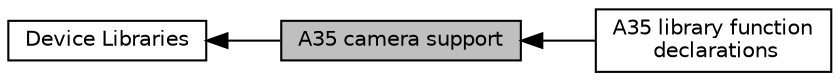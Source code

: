 digraph "A35 camera support"
{
  edge [fontname="Helvetica",fontsize="10",labelfontname="Helvetica",labelfontsize="10"];
  node [fontname="Helvetica",fontsize="10",shape=record];
  rankdir=LR;
  Node1 [label="Device Libraries",height=0.2,width=0.4,color="black", fillcolor="white", style="filled",URL="$group__devices.html"];
  Node0 [label="A35 camera support",height=0.2,width=0.4,color="black", fillcolor="grey75", style="filled", fontcolor="black"];
  Node2 [label="A35 library function\l declarations",height=0.2,width=0.4,color="black", fillcolor="white", style="filled",URL="$group__acq__a35__functions.html"];
  Node1->Node0 [shape=plaintext, dir="back", style="solid"];
  Node0->Node2 [shape=plaintext, dir="back", style="solid"];
}

